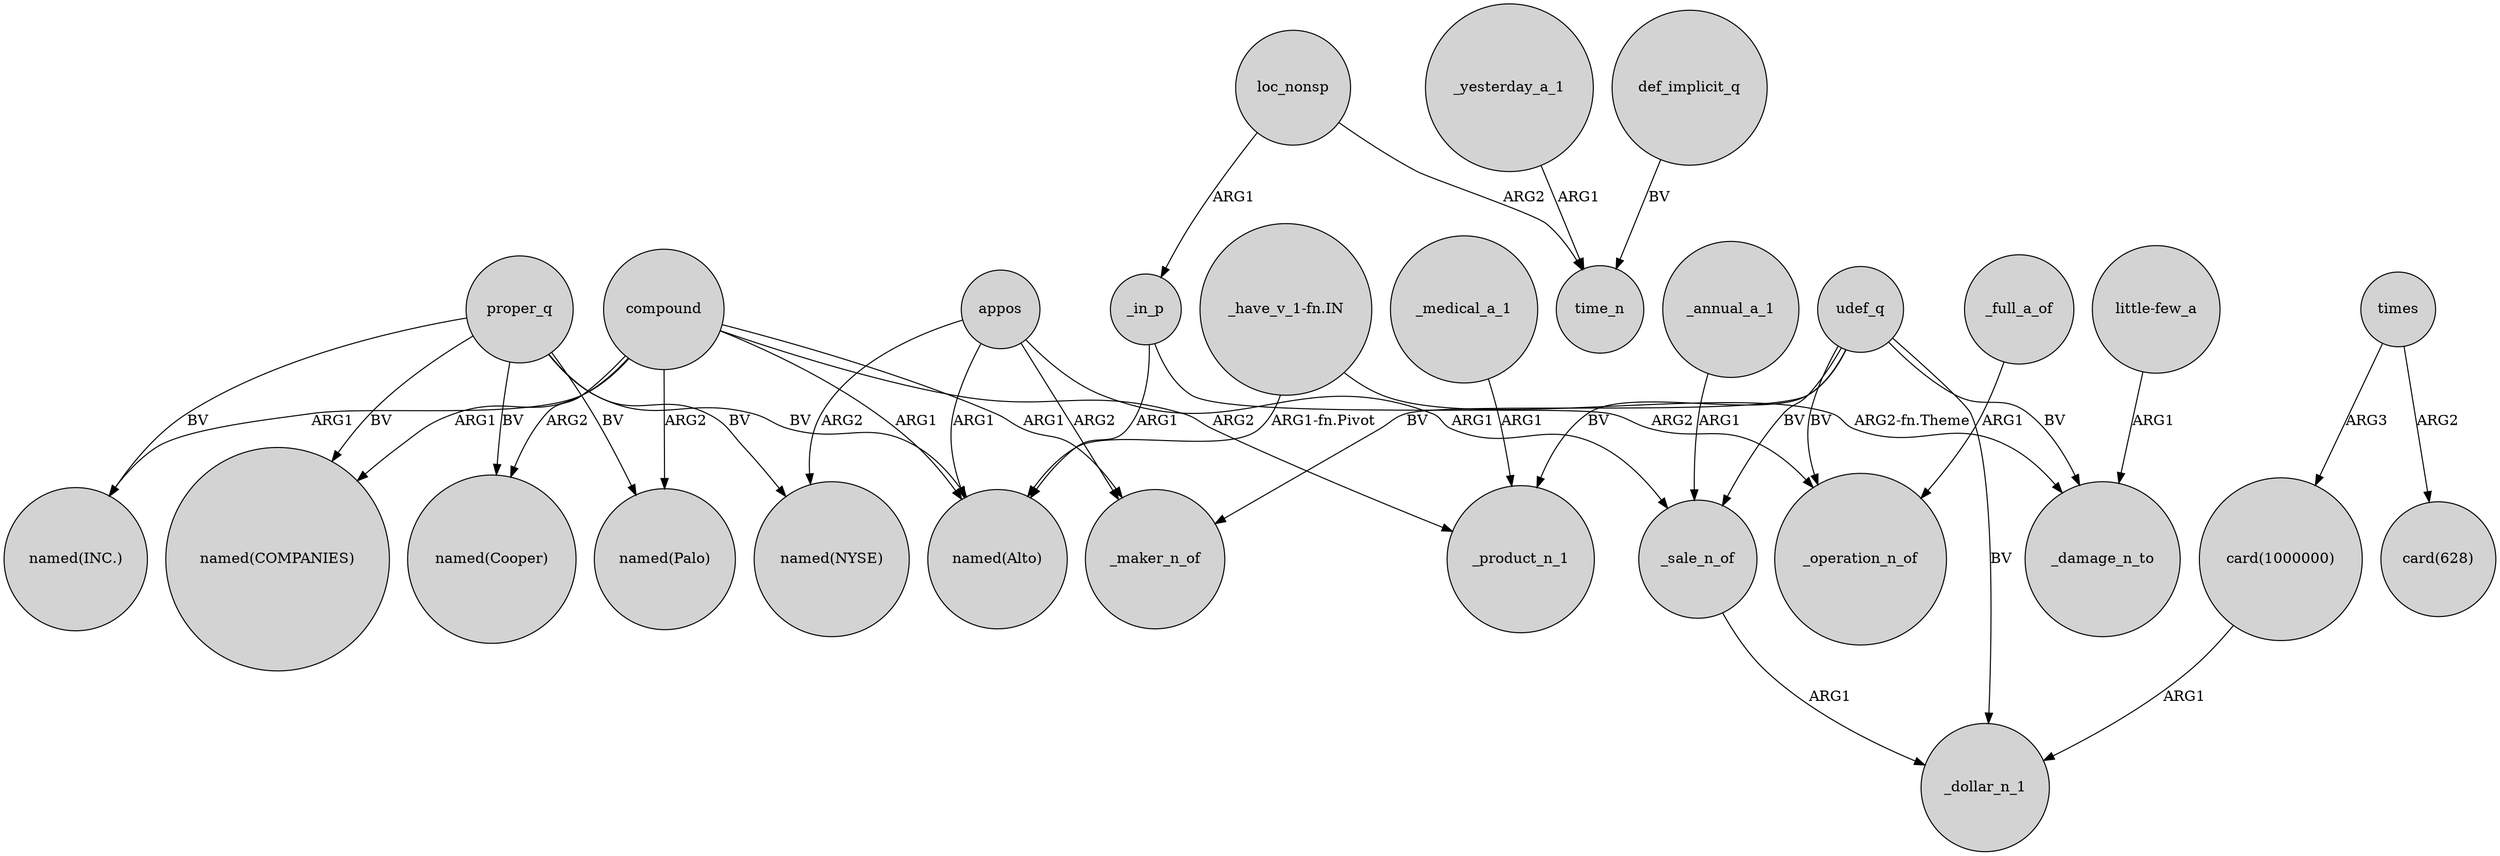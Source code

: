 digraph {
	node [shape=circle style=filled]
	"card(1000000)" -> _dollar_n_1 [label=ARG1]
	_yesterday_a_1 -> time_n [label=ARG1]
	proper_q -> "named(Alto)" [label=BV]
	"_have_v_1-fn.IN" -> "named(Alto)" [label="ARG1-fn.Pivot"]
	_full_a_of -> _operation_n_of [label=ARG1]
	appos -> "named(NYSE)" [label=ARG2]
	compound -> _maker_n_of [label=ARG1]
	compound -> "named(Alto)" [label=ARG1]
	compound -> _product_n_1 [label=ARG2]
	_in_p -> _operation_n_of [label=ARG2]
	loc_nonsp -> _in_p [label=ARG1]
	compound -> "named(INC.)" [label=ARG1]
	compound -> "named(Cooper)" [label=ARG2]
	appos -> _maker_n_of [label=ARG2]
	loc_nonsp -> time_n [label=ARG2]
	proper_q -> "named(INC.)" [label=BV]
	proper_q -> "named(NYSE)" [label=BV]
	_annual_a_1 -> _sale_n_of [label=ARG1]
	_in_p -> "named(Alto)" [label=ARG1]
	proper_q -> "named(COMPANIES)" [label=BV]
	appos -> _sale_n_of [label=ARG1]
	compound -> "named(COMPANIES)" [label=ARG1]
	times -> "card(1000000)" [label=ARG3]
	udef_q -> _damage_n_to [label=BV]
	udef_q -> _maker_n_of [label=BV]
	"_have_v_1-fn.IN" -> _damage_n_to [label="ARG2-fn.Theme"]
	times -> "card(628)" [label=ARG2]
	proper_q -> "named(Palo)" [label=BV]
	_medical_a_1 -> _product_n_1 [label=ARG1]
	udef_q -> _sale_n_of [label=BV]
	udef_q -> _product_n_1 [label=BV]
	appos -> "named(Alto)" [label=ARG1]
	"little-few_a" -> _damage_n_to [label=ARG1]
	udef_q -> _operation_n_of [label=BV]
	proper_q -> "named(Cooper)" [label=BV]
	compound -> "named(Palo)" [label=ARG2]
	udef_q -> _dollar_n_1 [label=BV]
	def_implicit_q -> time_n [label=BV]
	_sale_n_of -> _dollar_n_1 [label=ARG1]
}

